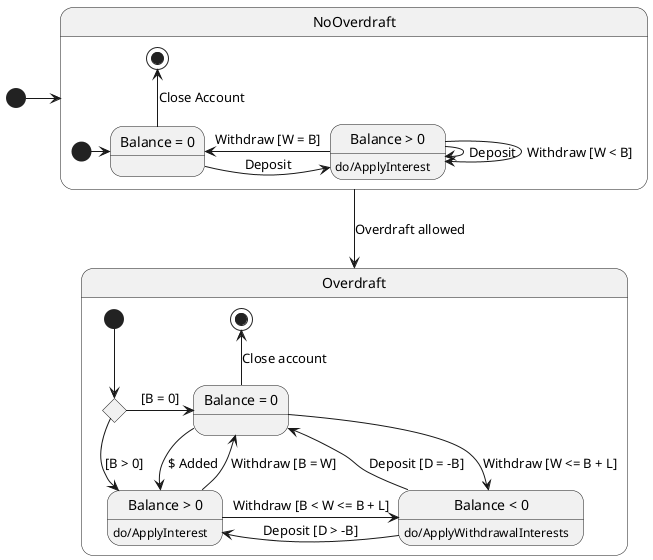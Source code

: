@startuml

state NoOverdraft {
    state "Balance = 0" as B1
    state "Balance > 0" as B2: do/ApplyInterest

    [*] -right-> B1
    B1 -up-> [*]: Close Account

    B1 -right-> B2: Deposit
    B2 -left-> B1: Withdraw [W = B]

    B2 --> B2: Deposit
    B2 --> B2: Withdraw [W < B]
}

state Overdraft {
    state "Balance = 0" as BO1
    state "Balance > 0" as BO2: do/ApplyInterest
    state "Balance < 0" as BO3: do/ApplyWithdrawalInterests
    state Decision1 <<choice>>
    
    [*] -down-> Decision1
    Decision1 -right-> BO1: [B = 0]
    Decision1 -right-> BO2: [B > 0]
    BO1 -down-> BO2: $ Added
    BO1 -down-> BO3: Withdraw [W <= B + L]
    BO2 -up-> BO1: Withdraw [B = W]
    BO2 -right-> BO3: Withdraw [B < W <= B + L]
    BO3 -up-> BO1: Deposit [D = -B]
    BO3 -left-> BO2: Deposit [D > -B]

    BO1 -up-> [*]: Close account
}

[*] -> NoOverdraft
NoOverdraft -down-> Overdraft: Overdraft allowed
@enduml